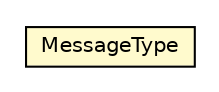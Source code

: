 #!/usr/local/bin/dot
#
# Class diagram 
# Generated by UMLGraph version R5_6-24-gf6e263 (http://www.umlgraph.org/)
#

digraph G {
	edge [fontname="Helvetica",fontsize=10,labelfontname="Helvetica",labelfontsize=10];
	node [fontname="Helvetica",fontsize=10,shape=plaintext];
	nodesep=0.25;
	ranksep=0.5;
	// org.universAAL.middleware.bus.msg.MessageType
	c5794568 [label=<<table title="org.universAAL.middleware.bus.msg.MessageType" border="0" cellborder="1" cellspacing="0" cellpadding="2" port="p" bgcolor="lemonChiffon" href="./MessageType.html">
		<tr><td><table border="0" cellspacing="0" cellpadding="1">
<tr><td align="center" balign="center"> MessageType </td></tr>
		</table></td></tr>
		</table>>, URL="./MessageType.html", fontname="Helvetica", fontcolor="black", fontsize=10.0];
}

